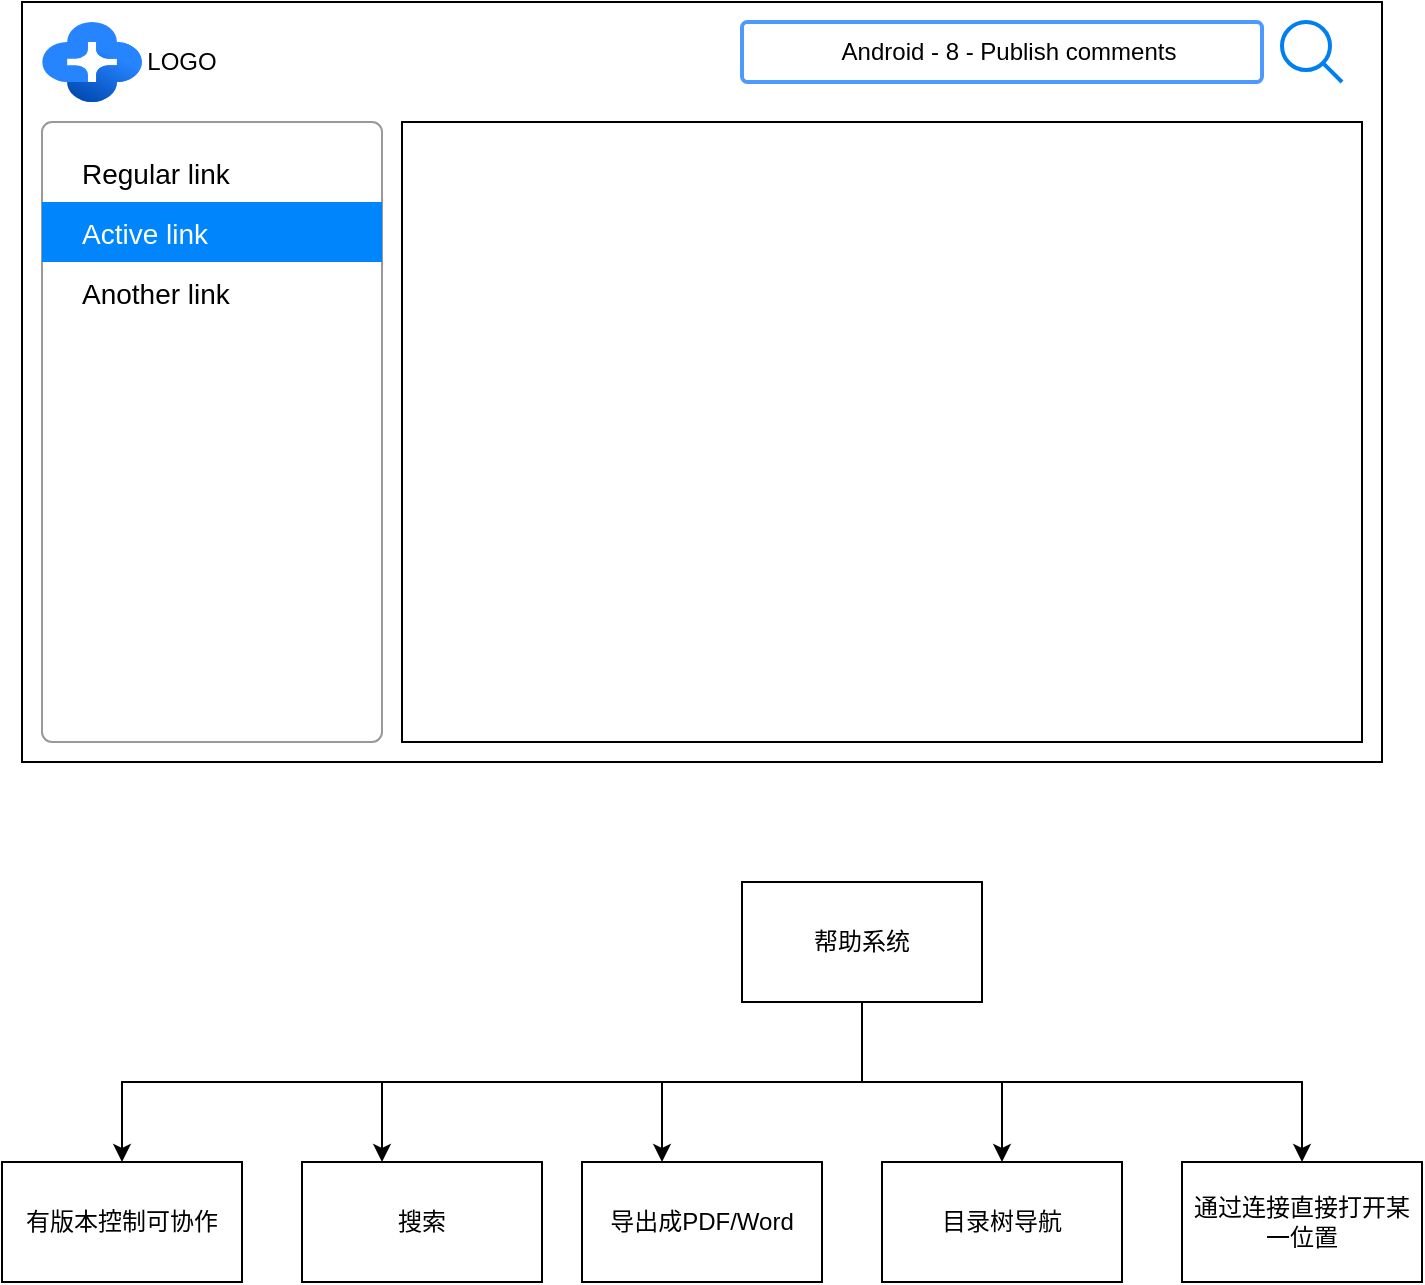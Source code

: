 <mxfile version="14.2.5" type="github">
  <diagram id="uwa56wJr4SejRpn1U99a" name="Page-1">
    <mxGraphModel dx="942" dy="583" grid="1" gridSize="10" guides="1" tooltips="1" connect="1" arrows="1" fold="1" page="1" pageScale="1" pageWidth="827" pageHeight="1169" math="0" shadow="0">
      <root>
        <mxCell id="0" />
        <mxCell id="1" parent="0" />
        <mxCell id="Zjr6sfQl_oPNUi1AhsQN-2" value="" style="verticalLabelPosition=bottom;verticalAlign=top;html=1;shape=mxgraph.basic.rect;fillColor2=none;strokeWidth=1;size=20;indent=5;" vertex="1" parent="1">
          <mxGeometry x="10" y="10" width="680" height="380" as="geometry" />
        </mxCell>
        <mxCell id="Zjr6sfQl_oPNUi1AhsQN-4" value="" style="image;image=img/lib/atlassian/Clover_Logo.svg;" vertex="1" parent="1">
          <mxGeometry x="20" y="20" width="50" height="40" as="geometry" />
        </mxCell>
        <mxCell id="Zjr6sfQl_oPNUi1AhsQN-6" value="" style="html=1;verticalLabelPosition=bottom;align=center;labelBackgroundColor=#ffffff;verticalAlign=top;strokeWidth=2;strokeColor=#0080F0;shadow=0;dashed=0;shape=mxgraph.ios7.icons.looking_glass;" vertex="1" parent="1">
          <mxGeometry x="640" y="20" width="30" height="30" as="geometry" />
        </mxCell>
        <mxCell id="Zjr6sfQl_oPNUi1AhsQN-8" value="Android - 8 - Publish comments" style="rounded=1;arcSize=9;fillColor=#ffffff;strokeColor=#4C9AFF;html=1;strokeWidth=2;spacingLeft=5" vertex="1" parent="1">
          <mxGeometry x="370" y="20" width="260" height="30" as="geometry" />
        </mxCell>
        <mxCell id="Zjr6sfQl_oPNUi1AhsQN-13" value="" style="html=1;shadow=0;dashed=0;shape=mxgraph.bootstrap.rrect;rSize=5;fillColor=#ffffff;strokeColor=#999999;" vertex="1" parent="1">
          <mxGeometry x="20" y="70" width="170" height="310" as="geometry" />
        </mxCell>
        <mxCell id="Zjr6sfQl_oPNUi1AhsQN-14" value="Regular link" style="fillColor=none;strokeColor=none;align=left;spacing=20;fontSize=14;" vertex="1" parent="Zjr6sfQl_oPNUi1AhsQN-13">
          <mxGeometry width="170" height="30" relative="1" as="geometry">
            <mxPoint y="10" as="offset" />
          </mxGeometry>
        </mxCell>
        <mxCell id="Zjr6sfQl_oPNUi1AhsQN-15" value="Active link" style="fillColor=#0085FC;strokeColor=none;fontColor=#ffffff;align=left;spacing=20;fontSize=14;" vertex="1" parent="Zjr6sfQl_oPNUi1AhsQN-13">
          <mxGeometry width="170" height="30" relative="1" as="geometry">
            <mxPoint y="40" as="offset" />
          </mxGeometry>
        </mxCell>
        <mxCell id="Zjr6sfQl_oPNUi1AhsQN-16" value="Another link" style="fillColor=none;strokeColor=none;align=left;spacing=20;fontSize=14;" vertex="1" parent="Zjr6sfQl_oPNUi1AhsQN-13">
          <mxGeometry width="170" height="30" relative="1" as="geometry">
            <mxPoint y="70" as="offset" />
          </mxGeometry>
        </mxCell>
        <mxCell id="Zjr6sfQl_oPNUi1AhsQN-17" value="LOGO" style="text;html=1;strokeColor=none;fillColor=none;align=center;verticalAlign=middle;whiteSpace=wrap;rounded=0;" vertex="1" parent="1">
          <mxGeometry x="70" y="30" width="40" height="20" as="geometry" />
        </mxCell>
        <mxCell id="Zjr6sfQl_oPNUi1AhsQN-18" value="" style="rounded=0;whiteSpace=wrap;html=1;" vertex="1" parent="1">
          <mxGeometry x="200" y="70" width="480" height="310" as="geometry" />
        </mxCell>
        <mxCell id="Zjr6sfQl_oPNUi1AhsQN-21" value="" style="edgeStyle=orthogonalEdgeStyle;rounded=0;orthogonalLoop=1;jettySize=auto;html=1;" edge="1" parent="1" source="Zjr6sfQl_oPNUi1AhsQN-19" target="Zjr6sfQl_oPNUi1AhsQN-20">
          <mxGeometry relative="1" as="geometry" />
        </mxCell>
        <mxCell id="Zjr6sfQl_oPNUi1AhsQN-23" value="" style="edgeStyle=orthogonalEdgeStyle;rounded=0;orthogonalLoop=1;jettySize=auto;html=1;" edge="1" parent="1" source="Zjr6sfQl_oPNUi1AhsQN-19" target="Zjr6sfQl_oPNUi1AhsQN-22">
          <mxGeometry relative="1" as="geometry">
            <Array as="points">
              <mxPoint x="430" y="550" />
              <mxPoint x="190" y="550" />
            </Array>
          </mxGeometry>
        </mxCell>
        <mxCell id="Zjr6sfQl_oPNUi1AhsQN-26" style="edgeStyle=orthogonalEdgeStyle;rounded=0;orthogonalLoop=1;jettySize=auto;html=1;" edge="1" parent="1" source="Zjr6sfQl_oPNUi1AhsQN-19" target="Zjr6sfQl_oPNUi1AhsQN-24">
          <mxGeometry relative="1" as="geometry">
            <Array as="points">
              <mxPoint x="430" y="550" />
              <mxPoint x="330" y="550" />
            </Array>
          </mxGeometry>
        </mxCell>
        <mxCell id="Zjr6sfQl_oPNUi1AhsQN-28" style="edgeStyle=orthogonalEdgeStyle;rounded=0;orthogonalLoop=1;jettySize=auto;html=1;entryX=0.5;entryY=0;entryDx=0;entryDy=0;" edge="1" parent="1" source="Zjr6sfQl_oPNUi1AhsQN-19" target="Zjr6sfQl_oPNUi1AhsQN-27">
          <mxGeometry relative="1" as="geometry">
            <Array as="points">
              <mxPoint x="430" y="550" />
              <mxPoint x="650" y="550" />
            </Array>
          </mxGeometry>
        </mxCell>
        <mxCell id="Zjr6sfQl_oPNUi1AhsQN-30" style="edgeStyle=orthogonalEdgeStyle;rounded=0;orthogonalLoop=1;jettySize=auto;html=1;" edge="1" parent="1" source="Zjr6sfQl_oPNUi1AhsQN-19" target="Zjr6sfQl_oPNUi1AhsQN-29">
          <mxGeometry relative="1" as="geometry">
            <Array as="points">
              <mxPoint x="430" y="550" />
              <mxPoint x="60" y="550" />
            </Array>
          </mxGeometry>
        </mxCell>
        <mxCell id="Zjr6sfQl_oPNUi1AhsQN-19" value="帮助系统" style="rounded=0;whiteSpace=wrap;html=1;" vertex="1" parent="1">
          <mxGeometry x="370" y="450" width="120" height="60" as="geometry" />
        </mxCell>
        <mxCell id="Zjr6sfQl_oPNUi1AhsQN-20" value="目录树导航" style="whiteSpace=wrap;html=1;rounded=0;" vertex="1" parent="1">
          <mxGeometry x="440" y="590" width="120" height="60" as="geometry" />
        </mxCell>
        <mxCell id="Zjr6sfQl_oPNUi1AhsQN-22" value="搜索" style="whiteSpace=wrap;html=1;rounded=0;" vertex="1" parent="1">
          <mxGeometry x="150" y="590" width="120" height="60" as="geometry" />
        </mxCell>
        <mxCell id="Zjr6sfQl_oPNUi1AhsQN-24" value="导出成PDF/Word" style="whiteSpace=wrap;html=1;rounded=0;" vertex="1" parent="1">
          <mxGeometry x="290" y="590" width="120" height="60" as="geometry" />
        </mxCell>
        <mxCell id="Zjr6sfQl_oPNUi1AhsQN-27" value="通过连接直接打开某一位置" style="whiteSpace=wrap;html=1;rounded=0;" vertex="1" parent="1">
          <mxGeometry x="590" y="590" width="120" height="60" as="geometry" />
        </mxCell>
        <mxCell id="Zjr6sfQl_oPNUi1AhsQN-29" value="有版本控制可协作" style="whiteSpace=wrap;html=1;rounded=0;" vertex="1" parent="1">
          <mxGeometry y="590" width="120" height="60" as="geometry" />
        </mxCell>
      </root>
    </mxGraphModel>
  </diagram>
</mxfile>
